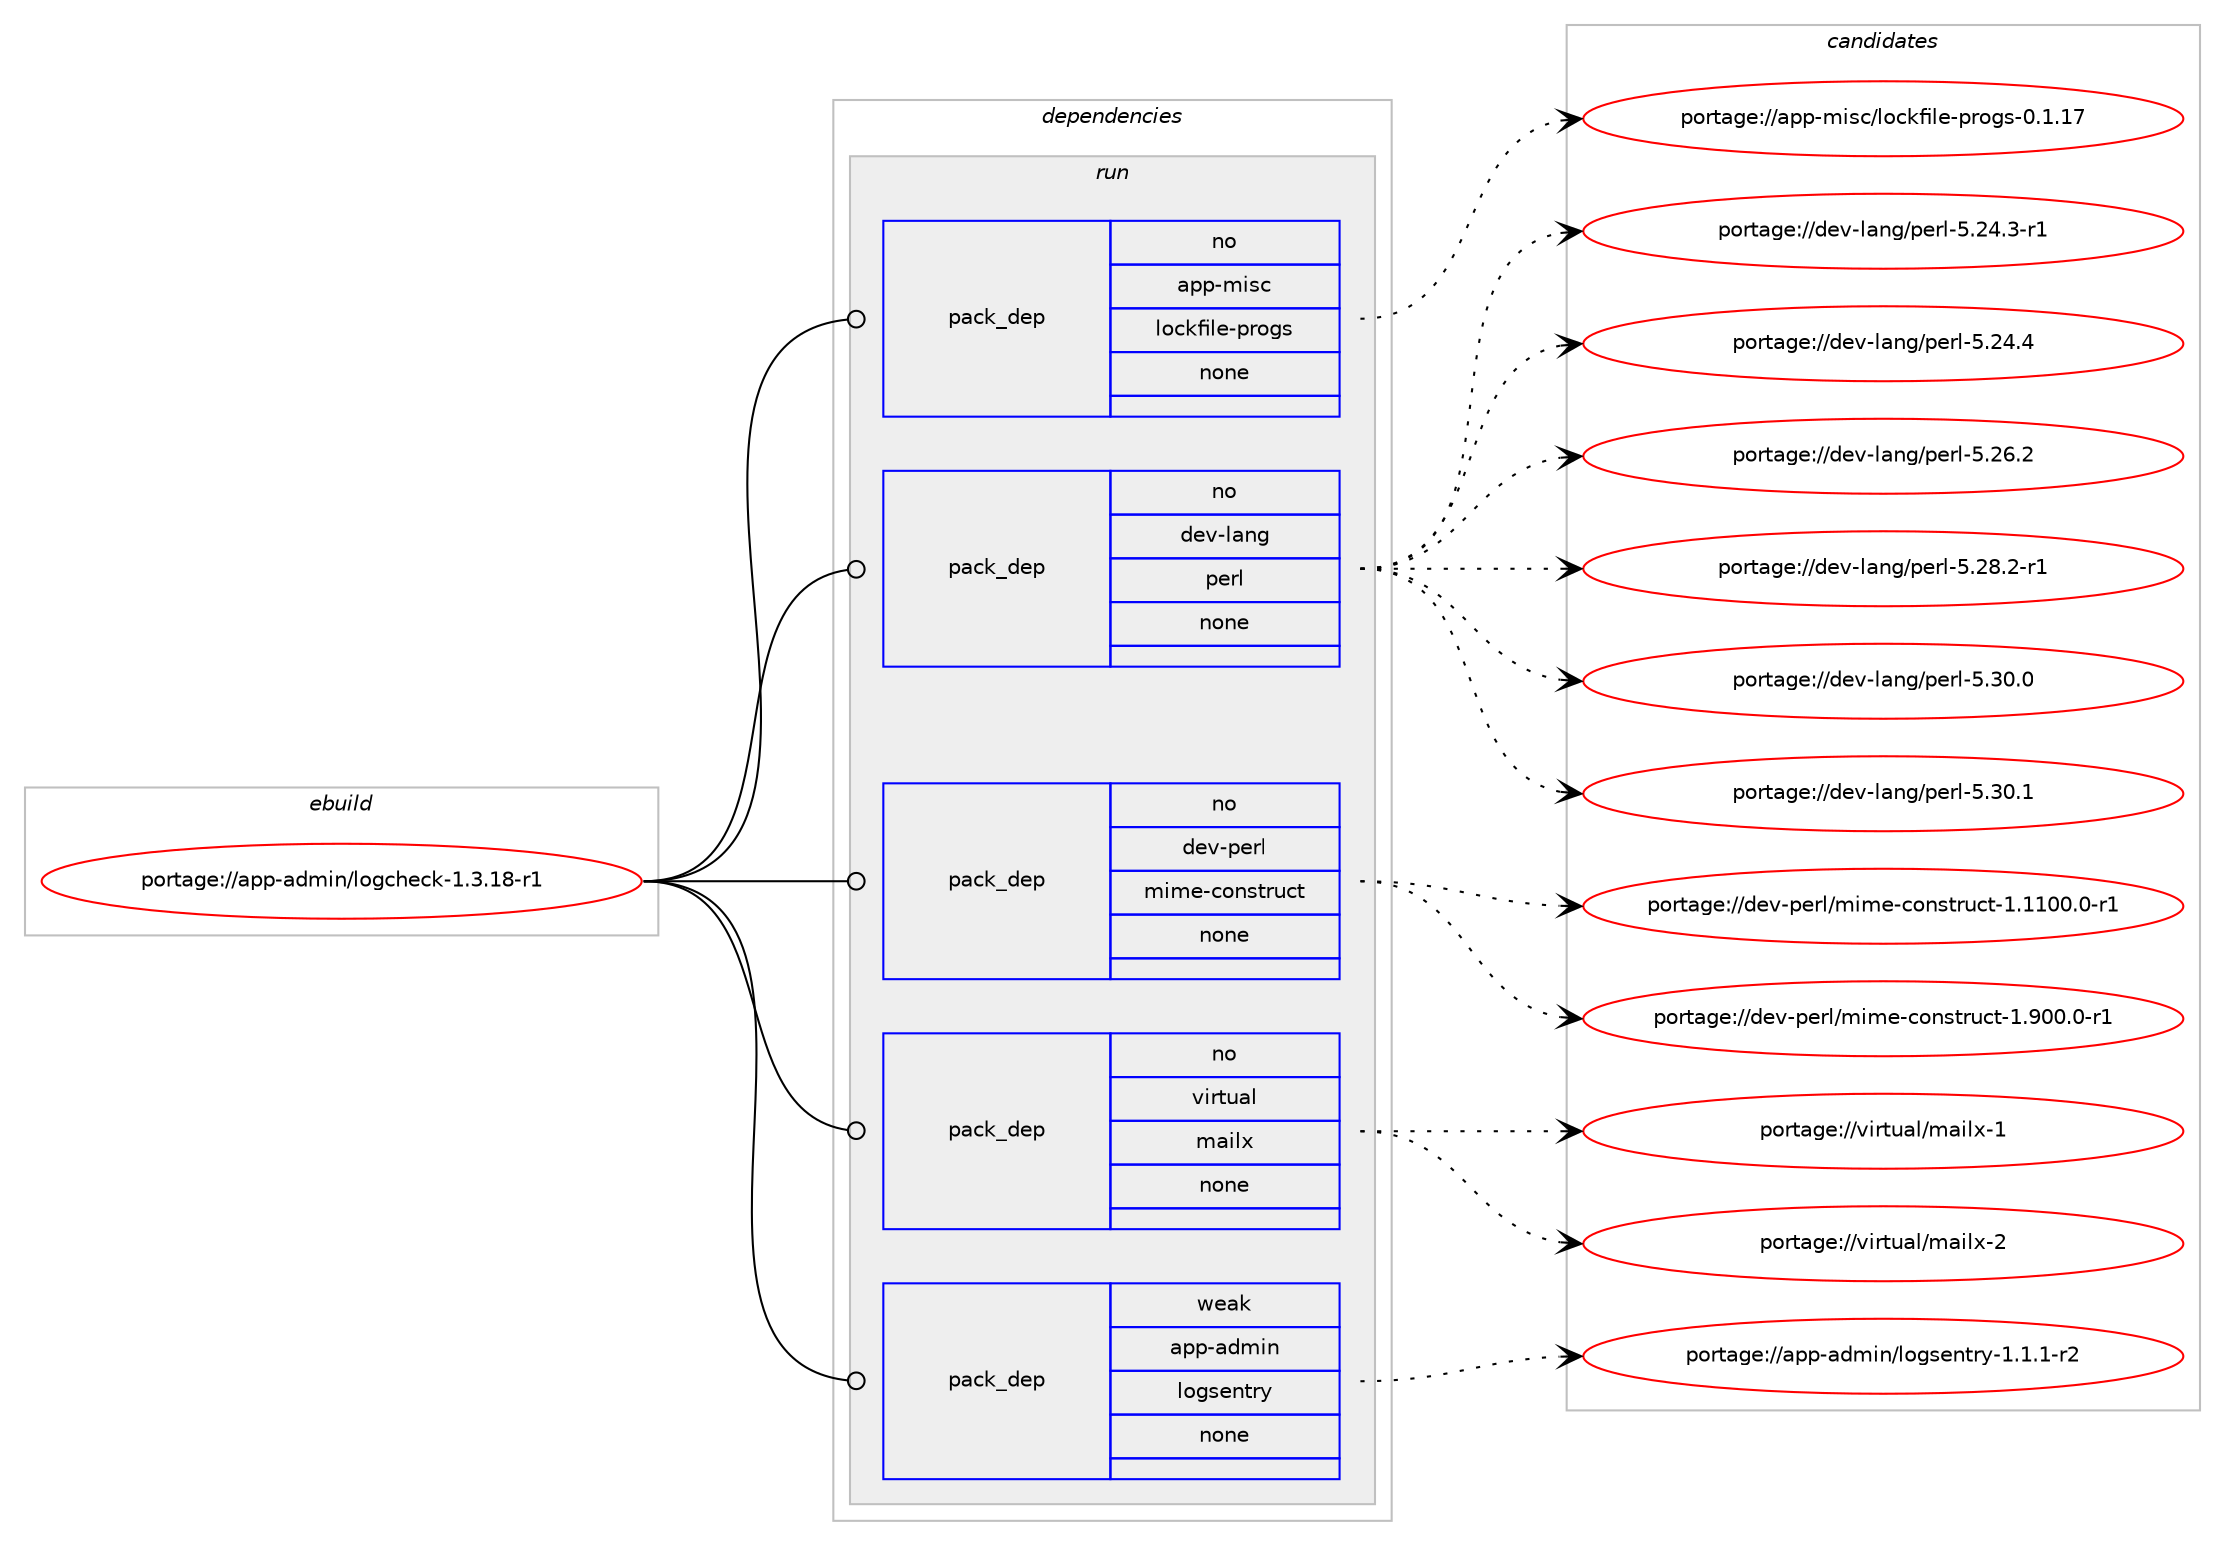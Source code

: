 digraph prolog {

# *************
# Graph options
# *************

newrank=true;
concentrate=true;
compound=true;
graph [rankdir=LR,fontname=Helvetica,fontsize=10,ranksep=1.5];#, ranksep=2.5, nodesep=0.2];
edge  [arrowhead=vee];
node  [fontname=Helvetica,fontsize=10];

# **********
# The ebuild
# **********

subgraph cluster_leftcol {
color=gray;
rank=same;
label=<<i>ebuild</i>>;
id [label="portage://app-admin/logcheck-1.3.18-r1", color=red, width=4, href="../app-admin/logcheck-1.3.18-r1.svg"];
}

# ****************
# The dependencies
# ****************

subgraph cluster_midcol {
color=gray;
label=<<i>dependencies</i>>;
subgraph cluster_compile {
fillcolor="#eeeeee";
style=filled;
label=<<i>compile</i>>;
}
subgraph cluster_compileandrun {
fillcolor="#eeeeee";
style=filled;
label=<<i>compile and run</i>>;
}
subgraph cluster_run {
fillcolor="#eeeeee";
style=filled;
label=<<i>run</i>>;
subgraph pack2775 {
dependency3540 [label=<<TABLE BORDER="0" CELLBORDER="1" CELLSPACING="0" CELLPADDING="4" WIDTH="220"><TR><TD ROWSPAN="6" CELLPADDING="30">pack_dep</TD></TR><TR><TD WIDTH="110">no</TD></TR><TR><TD>app-misc</TD></TR><TR><TD>lockfile-progs</TD></TR><TR><TD>none</TD></TR><TR><TD></TD></TR></TABLE>>, shape=none, color=blue];
}
id:e -> dependency3540:w [weight=20,style="solid",arrowhead="odot"];
subgraph pack2776 {
dependency3541 [label=<<TABLE BORDER="0" CELLBORDER="1" CELLSPACING="0" CELLPADDING="4" WIDTH="220"><TR><TD ROWSPAN="6" CELLPADDING="30">pack_dep</TD></TR><TR><TD WIDTH="110">no</TD></TR><TR><TD>dev-lang</TD></TR><TR><TD>perl</TD></TR><TR><TD>none</TD></TR><TR><TD></TD></TR></TABLE>>, shape=none, color=blue];
}
id:e -> dependency3541:w [weight=20,style="solid",arrowhead="odot"];
subgraph pack2777 {
dependency3542 [label=<<TABLE BORDER="0" CELLBORDER="1" CELLSPACING="0" CELLPADDING="4" WIDTH="220"><TR><TD ROWSPAN="6" CELLPADDING="30">pack_dep</TD></TR><TR><TD WIDTH="110">no</TD></TR><TR><TD>dev-perl</TD></TR><TR><TD>mime-construct</TD></TR><TR><TD>none</TD></TR><TR><TD></TD></TR></TABLE>>, shape=none, color=blue];
}
id:e -> dependency3542:w [weight=20,style="solid",arrowhead="odot"];
subgraph pack2778 {
dependency3543 [label=<<TABLE BORDER="0" CELLBORDER="1" CELLSPACING="0" CELLPADDING="4" WIDTH="220"><TR><TD ROWSPAN="6" CELLPADDING="30">pack_dep</TD></TR><TR><TD WIDTH="110">no</TD></TR><TR><TD>virtual</TD></TR><TR><TD>mailx</TD></TR><TR><TD>none</TD></TR><TR><TD></TD></TR></TABLE>>, shape=none, color=blue];
}
id:e -> dependency3543:w [weight=20,style="solid",arrowhead="odot"];
subgraph pack2779 {
dependency3544 [label=<<TABLE BORDER="0" CELLBORDER="1" CELLSPACING="0" CELLPADDING="4" WIDTH="220"><TR><TD ROWSPAN="6" CELLPADDING="30">pack_dep</TD></TR><TR><TD WIDTH="110">weak</TD></TR><TR><TD>app-admin</TD></TR><TR><TD>logsentry</TD></TR><TR><TD>none</TD></TR><TR><TD></TD></TR></TABLE>>, shape=none, color=blue];
}
id:e -> dependency3544:w [weight=20,style="solid",arrowhead="odot"];
}
}

# **************
# The candidates
# **************

subgraph cluster_choices {
rank=same;
color=gray;
label=<<i>candidates</i>>;

subgraph choice2775 {
color=black;
nodesep=1;
choiceportage97112112451091051159947108111991071021051081014511211411110311545484649464955 [label="portage://app-misc/lockfile-progs-0.1.17", color=red, width=4,href="../app-misc/lockfile-progs-0.1.17.svg"];
dependency3540:e -> choiceportage97112112451091051159947108111991071021051081014511211411110311545484649464955:w [style=dotted,weight="100"];
}
subgraph choice2776 {
color=black;
nodesep=1;
choiceportage100101118451089711010347112101114108455346505246514511449 [label="portage://dev-lang/perl-5.24.3-r1", color=red, width=4,href="../dev-lang/perl-5.24.3-r1.svg"];
choiceportage10010111845108971101034711210111410845534650524652 [label="portage://dev-lang/perl-5.24.4", color=red, width=4,href="../dev-lang/perl-5.24.4.svg"];
choiceportage10010111845108971101034711210111410845534650544650 [label="portage://dev-lang/perl-5.26.2", color=red, width=4,href="../dev-lang/perl-5.26.2.svg"];
choiceportage100101118451089711010347112101114108455346505646504511449 [label="portage://dev-lang/perl-5.28.2-r1", color=red, width=4,href="../dev-lang/perl-5.28.2-r1.svg"];
choiceportage10010111845108971101034711210111410845534651484648 [label="portage://dev-lang/perl-5.30.0", color=red, width=4,href="../dev-lang/perl-5.30.0.svg"];
choiceportage10010111845108971101034711210111410845534651484649 [label="portage://dev-lang/perl-5.30.1", color=red, width=4,href="../dev-lang/perl-5.30.1.svg"];
dependency3541:e -> choiceportage100101118451089711010347112101114108455346505246514511449:w [style=dotted,weight="100"];
dependency3541:e -> choiceportage10010111845108971101034711210111410845534650524652:w [style=dotted,weight="100"];
dependency3541:e -> choiceportage10010111845108971101034711210111410845534650544650:w [style=dotted,weight="100"];
dependency3541:e -> choiceportage100101118451089711010347112101114108455346505646504511449:w [style=dotted,weight="100"];
dependency3541:e -> choiceportage10010111845108971101034711210111410845534651484648:w [style=dotted,weight="100"];
dependency3541:e -> choiceportage10010111845108971101034711210111410845534651484649:w [style=dotted,weight="100"];
}
subgraph choice2777 {
color=black;
nodesep=1;
choiceportage10010111845112101114108471091051091014599111110115116114117991164549464949484846484511449 [label="portage://dev-perl/mime-construct-1.1100.0-r1", color=red, width=4,href="../dev-perl/mime-construct-1.1100.0-r1.svg"];
choiceportage100101118451121011141084710910510910145991111101151161141179911645494657484846484511449 [label="portage://dev-perl/mime-construct-1.900.0-r1", color=red, width=4,href="../dev-perl/mime-construct-1.900.0-r1.svg"];
dependency3542:e -> choiceportage10010111845112101114108471091051091014599111110115116114117991164549464949484846484511449:w [style=dotted,weight="100"];
dependency3542:e -> choiceportage100101118451121011141084710910510910145991111101151161141179911645494657484846484511449:w [style=dotted,weight="100"];
}
subgraph choice2778 {
color=black;
nodesep=1;
choiceportage1181051141161179710847109971051081204549 [label="portage://virtual/mailx-1", color=red, width=4,href="../virtual/mailx-1.svg"];
choiceportage1181051141161179710847109971051081204550 [label="portage://virtual/mailx-2", color=red, width=4,href="../virtual/mailx-2.svg"];
dependency3543:e -> choiceportage1181051141161179710847109971051081204549:w [style=dotted,weight="100"];
dependency3543:e -> choiceportage1181051141161179710847109971051081204550:w [style=dotted,weight="100"];
}
subgraph choice2779 {
color=black;
nodesep=1;
choiceportage971121124597100109105110471081111031151011101161141214549464946494511450 [label="portage://app-admin/logsentry-1.1.1-r2", color=red, width=4,href="../app-admin/logsentry-1.1.1-r2.svg"];
dependency3544:e -> choiceportage971121124597100109105110471081111031151011101161141214549464946494511450:w [style=dotted,weight="100"];
}
}

}

